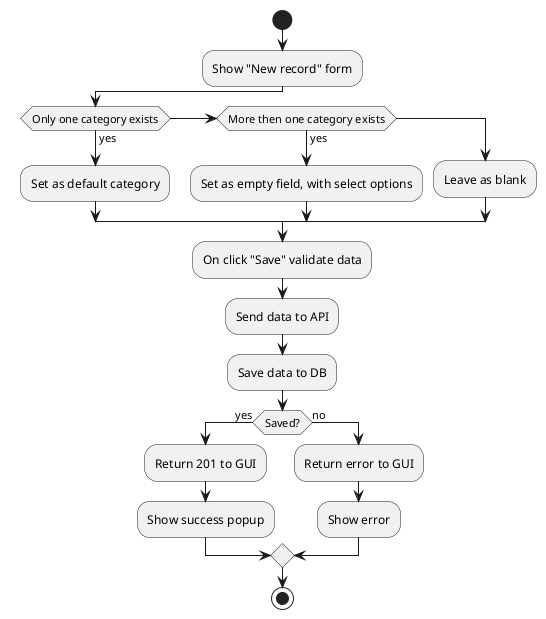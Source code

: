 @startuml "Add new record"
start
:Show "New record" form;
if (Only one category exists) then (yes)
    :Set as default category;
elseif (More then one category exists) then (yes)
    :Set as empty field, with select options;
else
    :Leave as blank;
endif
:On click "Save" validate data;
:Send data to API;
:Save data to DB;
if (Saved?) then (yes)
    :Return 201 to GUI;
    :Show success popup;
else (no)
    :Return error to GUI;
    :Show error;
endif
stop
@enduml